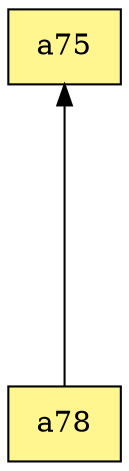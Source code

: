 digraph G {
rankdir=BT;ranksep="2.0";
"a75" [shape=record,fillcolor=khaki1,style=filled,label="{a75}"];
"a78" [shape=record,fillcolor=khaki1,style=filled,label="{a78}"];
"a78" -> "a75"
}